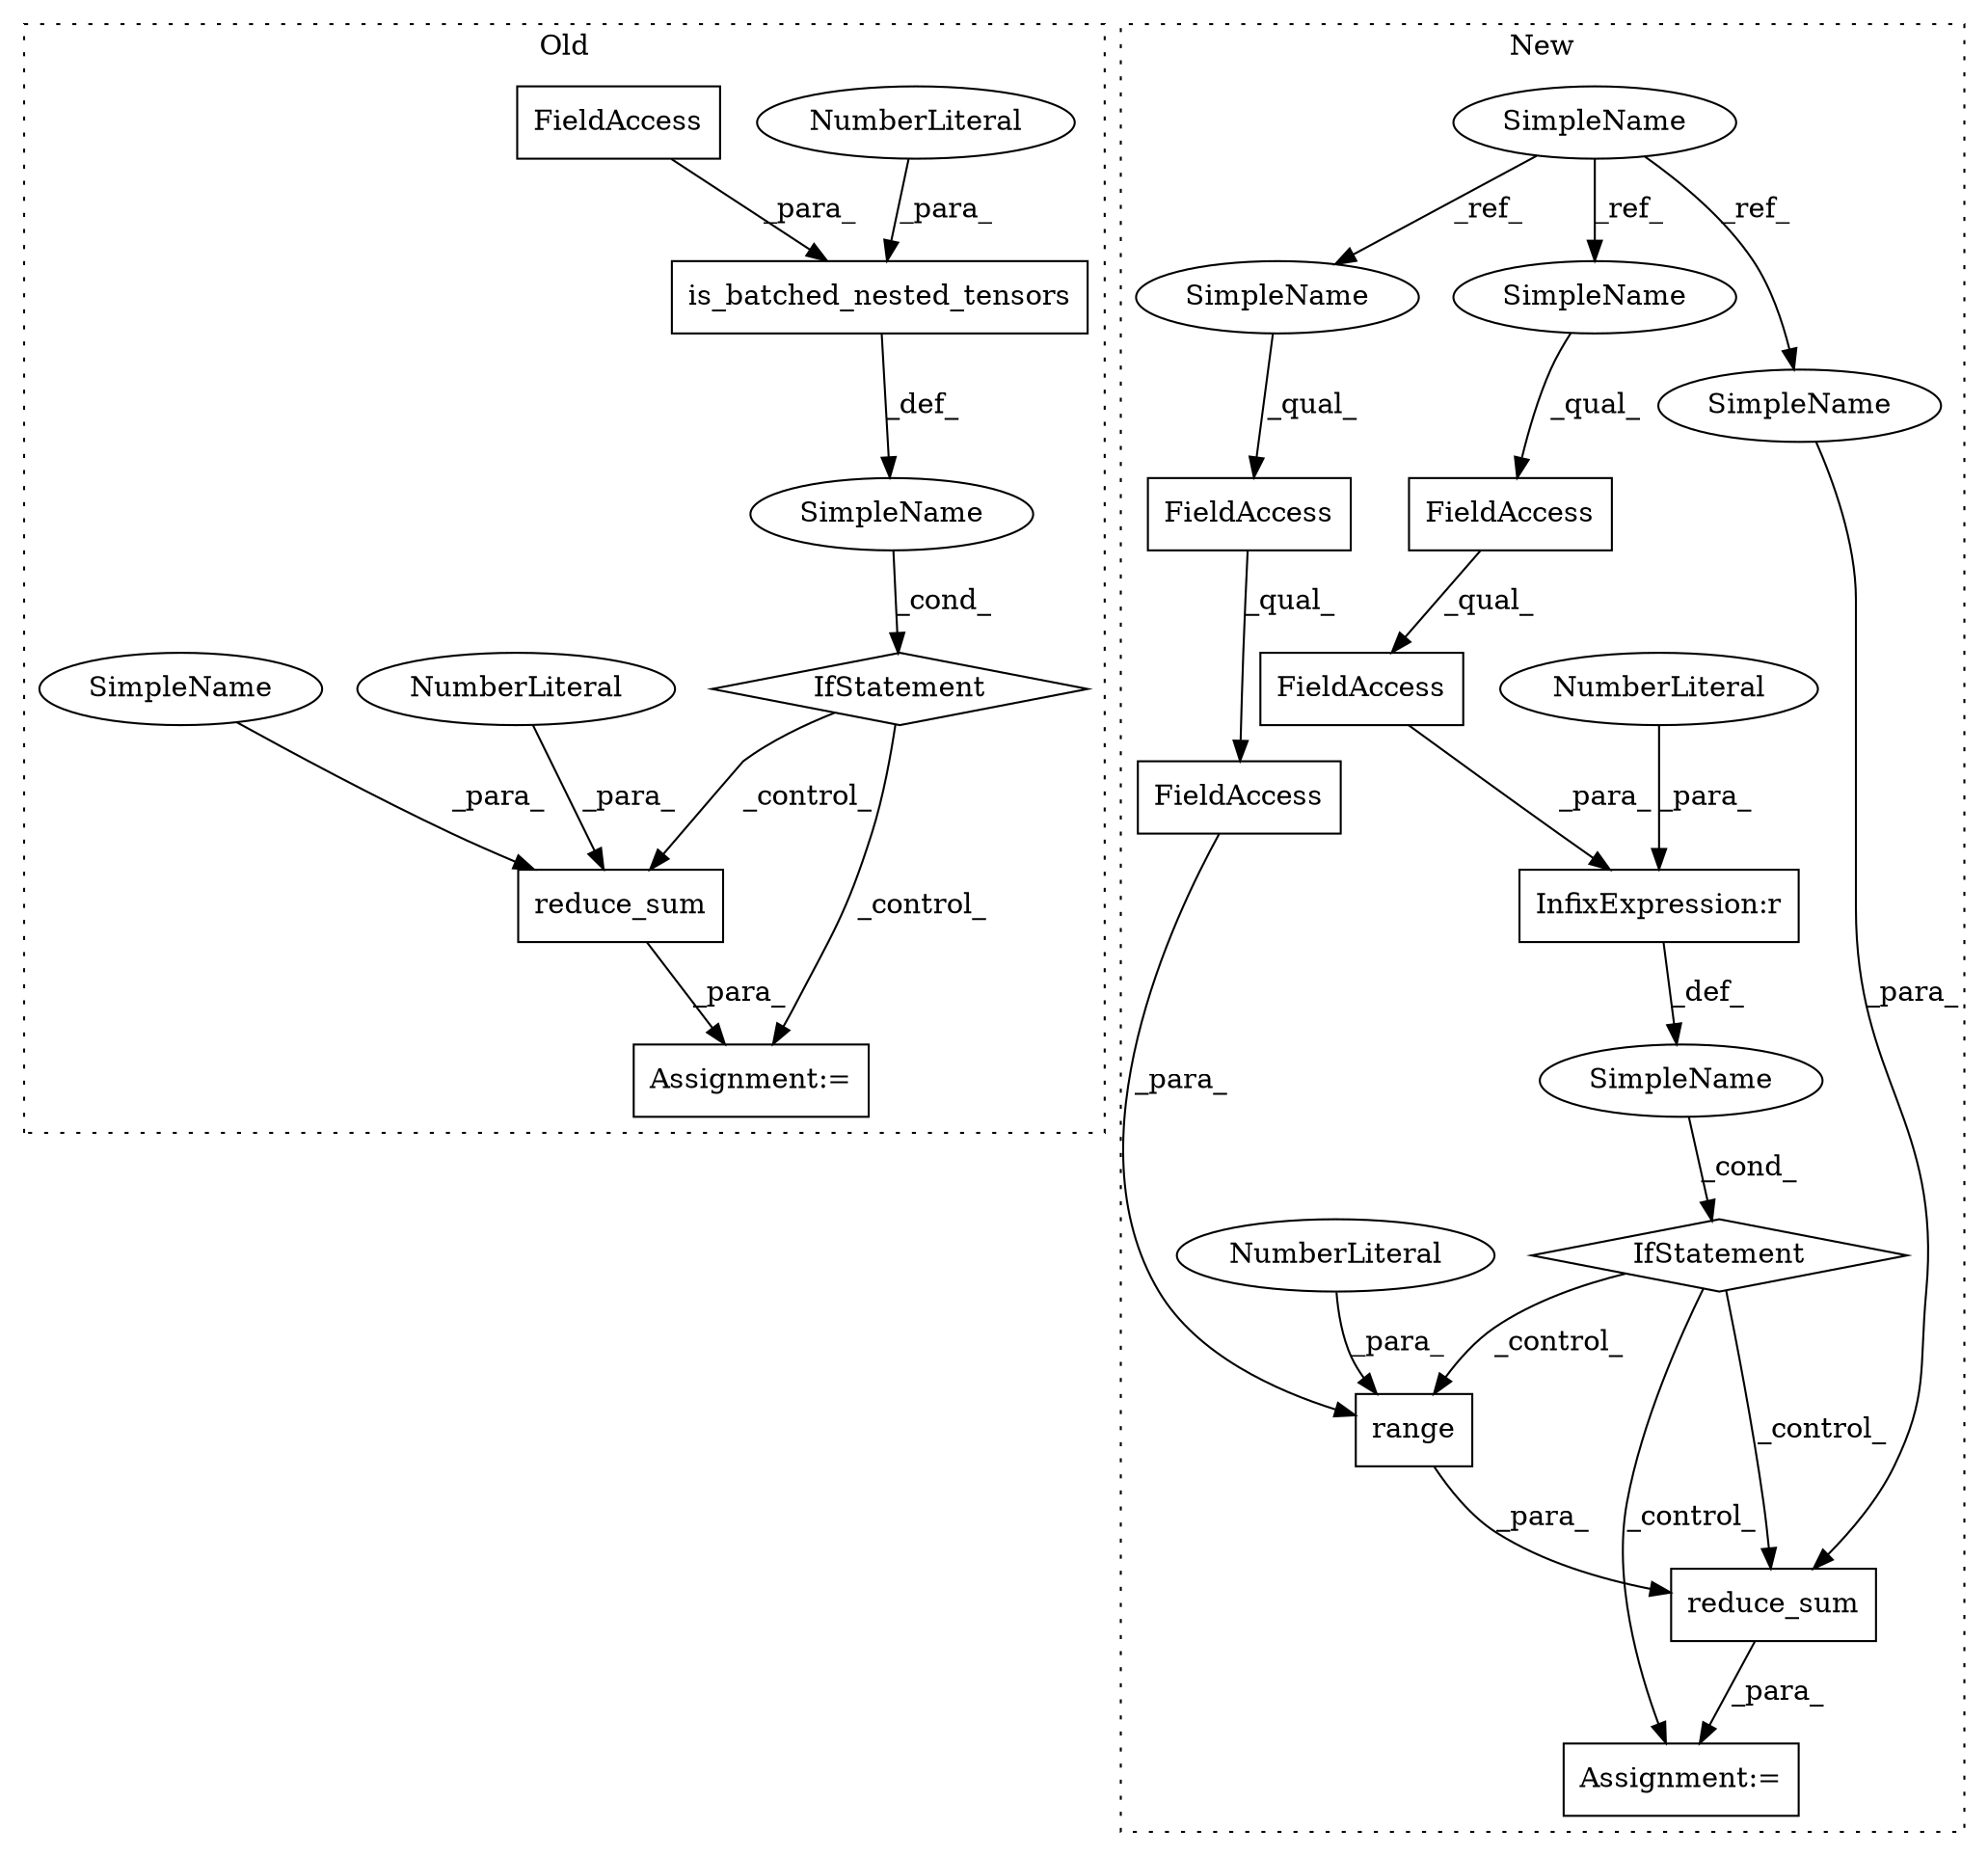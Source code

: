 digraph G {
subgraph cluster0 {
1 [label="reduce_sum" a="32" s="16933,16956" l="11,1" shape="box"];
11 [label="NumberLiteral" a="34" s="16955" l="1" shape="ellipse"];
12 [label="SimpleName" a="42" s="" l="" shape="ellipse"];
13 [label="IfStatement" a="25" s="16825,16899" l="4,2" shape="diamond"];
15 [label="is_batched_nested_tensors" a="32" s="16840,16898" l="26,1" shape="box"];
16 [label="NumberLiteral" a="34" s="16897" l="1" shape="ellipse"];
17 [label="FieldAccess" a="22" s="16877" l="19" shape="box"];
21 [label="Assignment:=" a="7" s="16921" l="1" shape="box"];
25 [label="SimpleName" a="42" s="16944" l="10" shape="ellipse"];
label = "Old";
style="dotted";
}
subgraph cluster1 {
2 [label="IfStatement" a="25" s="16795,16824" l="4,2" shape="diamond"];
3 [label="Assignment:=" a="7" s="16846" l="1" shape="box"];
4 [label="SimpleName" a="42" s="" l="" shape="ellipse"];
5 [label="InfixExpression:r" a="27" s="16820" l="3" shape="box"];
6 [label="FieldAccess" a="22" s="16799" l="21" shape="box"];
7 [label="FieldAccess" a="22" s="16799" l="16" shape="box"];
8 [label="SimpleName" a="42" s="16651" l="10" shape="ellipse"];
9 [label="reduce_sum" a="32" s="16858,16910" l="11,1" shape="box"];
10 [label="NumberLiteral" a="34" s="16823" l="1" shape="ellipse"];
14 [label="FieldAccess" a="22" s="16888" l="16" shape="box"];
18 [label="FieldAccess" a="22" s="16888" l="21" shape="box"];
19 [label="range" a="32" s="16880,16909" l="6,1" shape="box"];
20 [label="NumberLiteral" a="34" s="16886" l="1" shape="ellipse"];
22 [label="SimpleName" a="42" s="16888" l="10" shape="ellipse"];
23 [label="SimpleName" a="42" s="16869" l="10" shape="ellipse"];
24 [label="SimpleName" a="42" s="16799" l="10" shape="ellipse"];
label = "New";
style="dotted";
}
1 -> 21 [label="_para_"];
2 -> 19 [label="_control_"];
2 -> 9 [label="_control_"];
2 -> 3 [label="_control_"];
4 -> 2 [label="_cond_"];
5 -> 4 [label="_def_"];
6 -> 5 [label="_para_"];
7 -> 6 [label="_qual_"];
8 -> 24 [label="_ref_"];
8 -> 23 [label="_ref_"];
8 -> 22 [label="_ref_"];
9 -> 3 [label="_para_"];
10 -> 5 [label="_para_"];
11 -> 1 [label="_para_"];
12 -> 13 [label="_cond_"];
13 -> 21 [label="_control_"];
13 -> 1 [label="_control_"];
14 -> 18 [label="_qual_"];
15 -> 12 [label="_def_"];
16 -> 15 [label="_para_"];
17 -> 15 [label="_para_"];
18 -> 19 [label="_para_"];
19 -> 9 [label="_para_"];
20 -> 19 [label="_para_"];
22 -> 14 [label="_qual_"];
23 -> 9 [label="_para_"];
24 -> 7 [label="_qual_"];
25 -> 1 [label="_para_"];
}